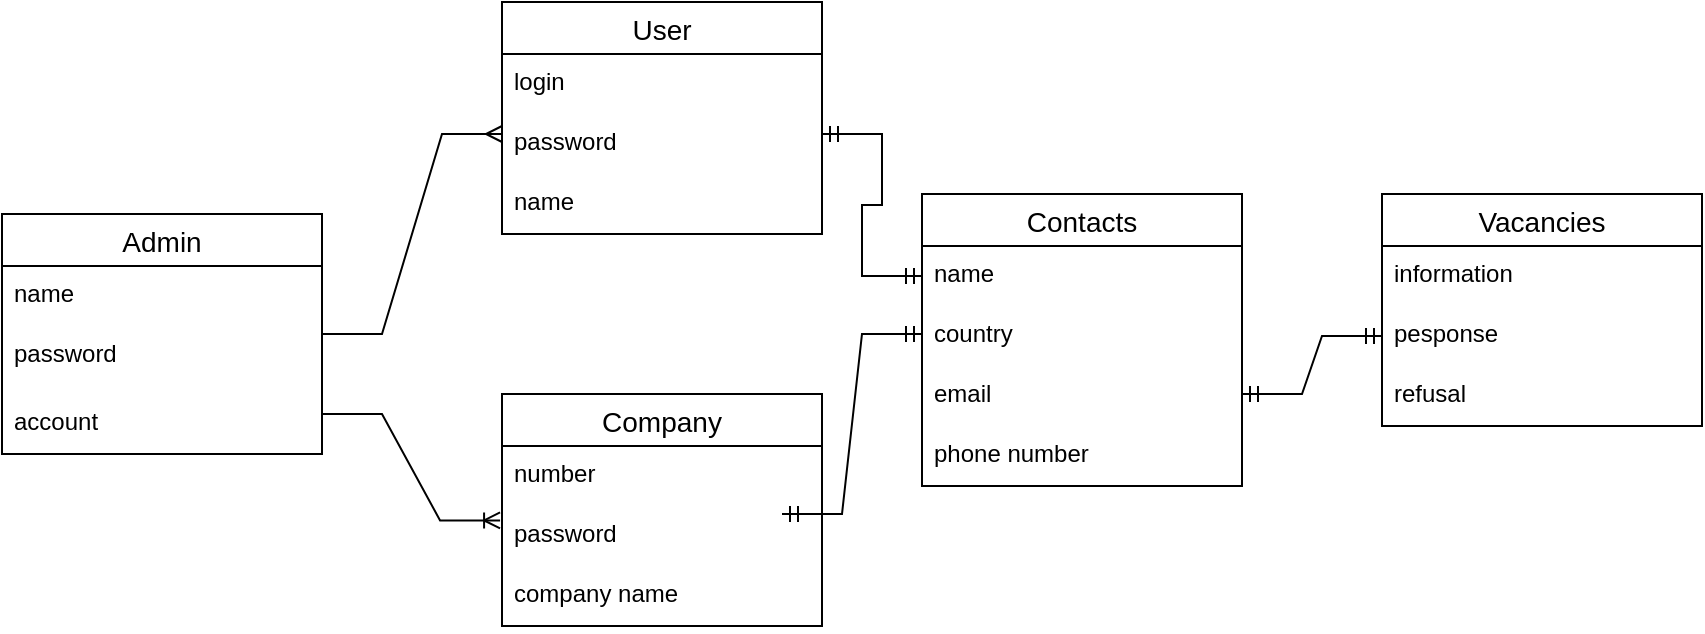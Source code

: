 <mxfile version="20.8.18" type="device"><diagram name="Страница 1" id="MqE0bqq95Ojp-1Odi9am"><mxGraphModel dx="1035" dy="465" grid="1" gridSize="10" guides="1" tooltips="1" connect="1" arrows="1" fold="1" page="1" pageScale="1" pageWidth="827" pageHeight="1169" math="0" shadow="0"><root><mxCell id="0"/><mxCell id="1" parent="0"/><mxCell id="PWW6utpP8MwUx1zX0vzx-7" value="Company" style="swimlane;fontStyle=0;childLayout=stackLayout;horizontal=1;startSize=26;horizontalStack=0;resizeParent=1;resizeParentMax=0;resizeLast=0;collapsible=1;marginBottom=0;align=center;fontSize=14;" vertex="1" parent="1"><mxGeometry x="280" y="480" width="160" height="116" as="geometry"/></mxCell><mxCell id="PWW6utpP8MwUx1zX0vzx-8" value="number" style="text;strokeColor=none;fillColor=none;spacingLeft=4;spacingRight=4;overflow=hidden;rotatable=0;points=[[0,0.5],[1,0.5]];portConstraint=eastwest;fontSize=12;" vertex="1" parent="PWW6utpP8MwUx1zX0vzx-7"><mxGeometry y="26" width="160" height="30" as="geometry"/></mxCell><mxCell id="PWW6utpP8MwUx1zX0vzx-9" value="password" style="text;strokeColor=none;fillColor=none;spacingLeft=4;spacingRight=4;overflow=hidden;rotatable=0;points=[[0,0.5],[1,0.5]];portConstraint=eastwest;fontSize=12;" vertex="1" parent="PWW6utpP8MwUx1zX0vzx-7"><mxGeometry y="56" width="160" height="30" as="geometry"/></mxCell><mxCell id="PWW6utpP8MwUx1zX0vzx-10" value="company name" style="text;strokeColor=none;fillColor=none;spacingLeft=4;spacingRight=4;overflow=hidden;rotatable=0;points=[[0,0.5],[1,0.5]];portConstraint=eastwest;fontSize=12;" vertex="1" parent="PWW6utpP8MwUx1zX0vzx-7"><mxGeometry y="86" width="160" height="30" as="geometry"/></mxCell><mxCell id="PWW6utpP8MwUx1zX0vzx-27" value="Admin" style="swimlane;fontStyle=0;childLayout=stackLayout;horizontal=1;startSize=26;horizontalStack=0;resizeParent=1;resizeParentMax=0;resizeLast=0;collapsible=1;marginBottom=0;align=center;fontSize=14;" vertex="1" parent="1"><mxGeometry x="30" y="390" width="160" height="120" as="geometry"/></mxCell><mxCell id="PWW6utpP8MwUx1zX0vzx-28" value="name" style="text;strokeColor=none;fillColor=none;spacingLeft=4;spacingRight=4;overflow=hidden;rotatable=0;points=[[0,0.5],[1,0.5]];portConstraint=eastwest;fontSize=12;" vertex="1" parent="PWW6utpP8MwUx1zX0vzx-27"><mxGeometry y="26" width="160" height="30" as="geometry"/></mxCell><mxCell id="PWW6utpP8MwUx1zX0vzx-29" value="password" style="text;strokeColor=none;fillColor=none;spacingLeft=4;spacingRight=4;overflow=hidden;rotatable=0;points=[[0,0.5],[1,0.5]];portConstraint=eastwest;fontSize=12;" vertex="1" parent="PWW6utpP8MwUx1zX0vzx-27"><mxGeometry y="56" width="160" height="34" as="geometry"/></mxCell><mxCell id="PWW6utpP8MwUx1zX0vzx-43" value="account" style="text;strokeColor=none;fillColor=none;spacingLeft=4;spacingRight=4;overflow=hidden;rotatable=0;points=[[0,0.5],[1,0.5]];portConstraint=eastwest;fontSize=12;" vertex="1" parent="PWW6utpP8MwUx1zX0vzx-27"><mxGeometry y="90" width="160" height="30" as="geometry"/></mxCell><mxCell id="PWW6utpP8MwUx1zX0vzx-31" value="Vacancies" style="swimlane;fontStyle=0;childLayout=stackLayout;horizontal=1;startSize=26;horizontalStack=0;resizeParent=1;resizeParentMax=0;resizeLast=0;collapsible=1;marginBottom=0;align=center;fontSize=14;" vertex="1" parent="1"><mxGeometry x="720" y="380" width="160" height="116" as="geometry"/></mxCell><mxCell id="PWW6utpP8MwUx1zX0vzx-32" value="information" style="text;strokeColor=none;fillColor=none;spacingLeft=4;spacingRight=4;overflow=hidden;rotatable=0;points=[[0,0.5],[1,0.5]];portConstraint=eastwest;fontSize=12;" vertex="1" parent="PWW6utpP8MwUx1zX0vzx-31"><mxGeometry y="26" width="160" height="30" as="geometry"/></mxCell><mxCell id="PWW6utpP8MwUx1zX0vzx-33" value="pesponse" style="text;strokeColor=none;fillColor=none;spacingLeft=4;spacingRight=4;overflow=hidden;rotatable=0;points=[[0,0.5],[1,0.5]];portConstraint=eastwest;fontSize=12;" vertex="1" parent="PWW6utpP8MwUx1zX0vzx-31"><mxGeometry y="56" width="160" height="30" as="geometry"/></mxCell><mxCell id="PWW6utpP8MwUx1zX0vzx-34" value="refusal" style="text;strokeColor=none;fillColor=none;spacingLeft=4;spacingRight=4;overflow=hidden;rotatable=0;points=[[0,0.5],[1,0.5]];portConstraint=eastwest;fontSize=12;" vertex="1" parent="PWW6utpP8MwUx1zX0vzx-31"><mxGeometry y="86" width="160" height="30" as="geometry"/></mxCell><mxCell id="PWW6utpP8MwUx1zX0vzx-35" value="User" style="swimlane;fontStyle=0;childLayout=stackLayout;horizontal=1;startSize=26;horizontalStack=0;resizeParent=1;resizeParentMax=0;resizeLast=0;collapsible=1;marginBottom=0;align=center;fontSize=14;" vertex="1" parent="1"><mxGeometry x="280" y="284" width="160" height="116" as="geometry"/></mxCell><mxCell id="PWW6utpP8MwUx1zX0vzx-36" value="login" style="text;strokeColor=none;fillColor=none;spacingLeft=4;spacingRight=4;overflow=hidden;rotatable=0;points=[[0,0.5],[1,0.5]];portConstraint=eastwest;fontSize=12;" vertex="1" parent="PWW6utpP8MwUx1zX0vzx-35"><mxGeometry y="26" width="160" height="30" as="geometry"/></mxCell><mxCell id="PWW6utpP8MwUx1zX0vzx-37" value="password" style="text;strokeColor=none;fillColor=none;spacingLeft=4;spacingRight=4;overflow=hidden;rotatable=0;points=[[0,0.5],[1,0.5]];portConstraint=eastwest;fontSize=12;" vertex="1" parent="PWW6utpP8MwUx1zX0vzx-35"><mxGeometry y="56" width="160" height="30" as="geometry"/></mxCell><mxCell id="PWW6utpP8MwUx1zX0vzx-38" value="name" style="text;strokeColor=none;fillColor=none;spacingLeft=4;spacingRight=4;overflow=hidden;rotatable=0;points=[[0,0.5],[1,0.5]];portConstraint=eastwest;fontSize=12;" vertex="1" parent="PWW6utpP8MwUx1zX0vzx-35"><mxGeometry y="86" width="160" height="30" as="geometry"/></mxCell><mxCell id="PWW6utpP8MwUx1zX0vzx-39" value="Contacts" style="swimlane;fontStyle=0;childLayout=stackLayout;horizontal=1;startSize=26;horizontalStack=0;resizeParent=1;resizeParentMax=0;resizeLast=0;collapsible=1;marginBottom=0;align=center;fontSize=14;" vertex="1" parent="1"><mxGeometry x="490" y="380" width="160" height="146" as="geometry"/></mxCell><mxCell id="PWW6utpP8MwUx1zX0vzx-40" value="name" style="text;strokeColor=none;fillColor=none;spacingLeft=4;spacingRight=4;overflow=hidden;rotatable=0;points=[[0,0.5],[1,0.5]];portConstraint=eastwest;fontSize=12;" vertex="1" parent="PWW6utpP8MwUx1zX0vzx-39"><mxGeometry y="26" width="160" height="30" as="geometry"/></mxCell><mxCell id="PWW6utpP8MwUx1zX0vzx-41" value="country" style="text;strokeColor=none;fillColor=none;spacingLeft=4;spacingRight=4;overflow=hidden;rotatable=0;points=[[0,0.5],[1,0.5]];portConstraint=eastwest;fontSize=12;" vertex="1" parent="PWW6utpP8MwUx1zX0vzx-39"><mxGeometry y="56" width="160" height="30" as="geometry"/></mxCell><mxCell id="PWW6utpP8MwUx1zX0vzx-42" value="email" style="text;strokeColor=none;fillColor=none;spacingLeft=4;spacingRight=4;overflow=hidden;rotatable=0;points=[[0,0.5],[1,0.5]];portConstraint=eastwest;fontSize=12;" vertex="1" parent="PWW6utpP8MwUx1zX0vzx-39"><mxGeometry y="86" width="160" height="30" as="geometry"/></mxCell><mxCell id="PWW6utpP8MwUx1zX0vzx-44" value="phone number" style="text;strokeColor=none;fillColor=none;spacingLeft=4;spacingRight=4;overflow=hidden;rotatable=0;points=[[0,0.5],[1,0.5]];portConstraint=eastwest;fontSize=12;" vertex="1" parent="PWW6utpP8MwUx1zX0vzx-39"><mxGeometry y="116" width="160" height="30" as="geometry"/></mxCell><mxCell id="PWW6utpP8MwUx1zX0vzx-46" value="" style="edgeStyle=entityRelationEdgeStyle;fontSize=12;html=1;endArrow=ERmandOne;startArrow=ERmandOne;rounded=0;" edge="1" parent="1"><mxGeometry width="100" height="100" relative="1" as="geometry"><mxPoint x="420" y="540" as="sourcePoint"/><mxPoint x="490" y="450" as="targetPoint"/></mxGeometry></mxCell><mxCell id="PWW6utpP8MwUx1zX0vzx-47" value="" style="edgeStyle=entityRelationEdgeStyle;fontSize=12;html=1;endArrow=ERmandOne;startArrow=ERmandOne;rounded=0;entryX=0;entryY=0.5;entryDx=0;entryDy=0;" edge="1" parent="1" target="PWW6utpP8MwUx1zX0vzx-40"><mxGeometry width="100" height="100" relative="1" as="geometry"><mxPoint x="440" y="350" as="sourcePoint"/><mxPoint x="540" y="250" as="targetPoint"/></mxGeometry></mxCell><mxCell id="PWW6utpP8MwUx1zX0vzx-48" value="" style="edgeStyle=entityRelationEdgeStyle;fontSize=12;html=1;endArrow=ERmany;rounded=0;" edge="1" parent="1"><mxGeometry width="100" height="100" relative="1" as="geometry"><mxPoint x="190" y="450" as="sourcePoint"/><mxPoint x="280" y="350" as="targetPoint"/></mxGeometry></mxCell><mxCell id="PWW6utpP8MwUx1zX0vzx-49" value="" style="edgeStyle=entityRelationEdgeStyle;fontSize=12;html=1;endArrow=ERoneToMany;rounded=0;entryX=-0.006;entryY=0.241;entryDx=0;entryDy=0;entryPerimeter=0;" edge="1" parent="1" target="PWW6utpP8MwUx1zX0vzx-9"><mxGeometry width="100" height="100" relative="1" as="geometry"><mxPoint x="190" y="490" as="sourcePoint"/><mxPoint x="290" y="390" as="targetPoint"/></mxGeometry></mxCell><mxCell id="PWW6utpP8MwUx1zX0vzx-50" value="" style="edgeStyle=entityRelationEdgeStyle;fontSize=12;html=1;endArrow=ERmandOne;startArrow=ERmandOne;rounded=0;entryX=0;entryY=0.5;entryDx=0;entryDy=0;" edge="1" parent="1" target="PWW6utpP8MwUx1zX0vzx-33"><mxGeometry width="100" height="100" relative="1" as="geometry"><mxPoint x="650" y="480" as="sourcePoint"/><mxPoint x="750" y="380" as="targetPoint"/></mxGeometry></mxCell></root></mxGraphModel></diagram></mxfile>